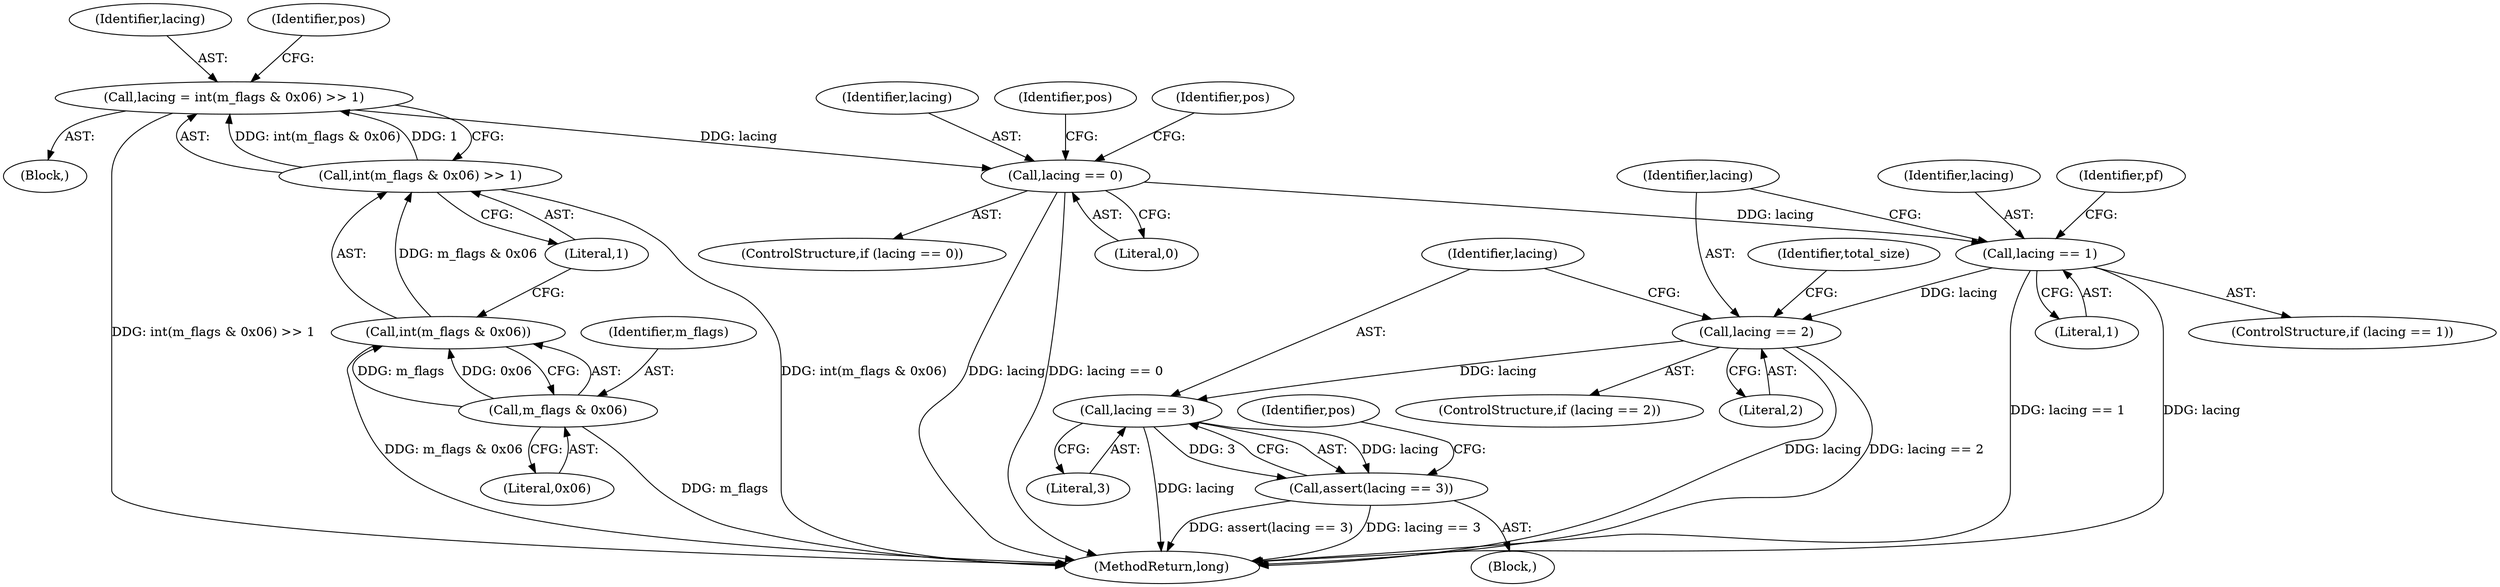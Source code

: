 digraph "1_Android_04839626ed859623901ebd3a5fd483982186b59d_174@API" {
"1000272" [label="(Call,lacing == 0)"];
"1000261" [label="(Call,lacing = int(m_flags & 0x06) >> 1)"];
"1000263" [label="(Call,int(m_flags & 0x06) >> 1)"];
"1000264" [label="(Call,int(m_flags & 0x06))"];
"1000265" [label="(Call,m_flags & 0x06)"];
"1000358" [label="(Call,lacing == 1)"];
"1000538" [label="(Call,lacing == 2)"];
"1000616" [label="(Call,lacing == 3)"];
"1000615" [label="(Call,assert(lacing == 3))"];
"1000621" [label="(Identifier,pos)"];
"1000615" [label="(Call,assert(lacing == 3))"];
"1000273" [label="(Identifier,lacing)"];
"1000359" [label="(Identifier,lacing)"];
"1000264" [label="(Call,int(m_flags & 0x06))"];
"1000617" [label="(Identifier,lacing)"];
"1000358" [label="(Call,lacing == 1)"];
"1000261" [label="(Call,lacing = int(m_flags & 0x06) >> 1)"];
"1000267" [label="(Literal,0x06)"];
"1000265" [label="(Call,m_flags & 0x06)"];
"1000538" [label="(Call,lacing == 2)"];
"1000274" [label="(Literal,0)"];
"1000271" [label="(ControlStructure,if (lacing == 0))"];
"1000360" [label="(Literal,1)"];
"1000364" [label="(Identifier,pf)"];
"1000942" [label="(MethodReturn,long)"];
"1000357" [label="(ControlStructure,if (lacing == 1))"];
"1000122" [label="(Block,)"];
"1000537" [label="(ControlStructure,if (lacing == 2))"];
"1000539" [label="(Identifier,lacing)"];
"1000616" [label="(Call,lacing == 3)"];
"1000618" [label="(Literal,3)"];
"1000266" [label="(Identifier,m_flags)"];
"1000278" [label="(Identifier,pos)"];
"1000272" [label="(Call,lacing == 0)"];
"1000268" [label="(Literal,1)"];
"1000323" [label="(Identifier,pos)"];
"1000262" [label="(Identifier,lacing)"];
"1000544" [label="(Identifier,total_size)"];
"1000263" [label="(Call,int(m_flags & 0x06) >> 1)"];
"1000540" [label="(Literal,2)"];
"1000614" [label="(Block,)"];
"1000270" [label="(Identifier,pos)"];
"1000272" -> "1000271"  [label="AST: "];
"1000272" -> "1000274"  [label="CFG: "];
"1000273" -> "1000272"  [label="AST: "];
"1000274" -> "1000272"  [label="AST: "];
"1000278" -> "1000272"  [label="CFG: "];
"1000323" -> "1000272"  [label="CFG: "];
"1000272" -> "1000942"  [label="DDG: lacing"];
"1000272" -> "1000942"  [label="DDG: lacing == 0"];
"1000261" -> "1000272"  [label="DDG: lacing"];
"1000272" -> "1000358"  [label="DDG: lacing"];
"1000261" -> "1000122"  [label="AST: "];
"1000261" -> "1000263"  [label="CFG: "];
"1000262" -> "1000261"  [label="AST: "];
"1000263" -> "1000261"  [label="AST: "];
"1000270" -> "1000261"  [label="CFG: "];
"1000261" -> "1000942"  [label="DDG: int(m_flags & 0x06) >> 1"];
"1000263" -> "1000261"  [label="DDG: int(m_flags & 0x06)"];
"1000263" -> "1000261"  [label="DDG: 1"];
"1000263" -> "1000268"  [label="CFG: "];
"1000264" -> "1000263"  [label="AST: "];
"1000268" -> "1000263"  [label="AST: "];
"1000263" -> "1000942"  [label="DDG: int(m_flags & 0x06)"];
"1000264" -> "1000263"  [label="DDG: m_flags & 0x06"];
"1000264" -> "1000265"  [label="CFG: "];
"1000265" -> "1000264"  [label="AST: "];
"1000268" -> "1000264"  [label="CFG: "];
"1000264" -> "1000942"  [label="DDG: m_flags & 0x06"];
"1000265" -> "1000264"  [label="DDG: m_flags"];
"1000265" -> "1000264"  [label="DDG: 0x06"];
"1000265" -> "1000267"  [label="CFG: "];
"1000266" -> "1000265"  [label="AST: "];
"1000267" -> "1000265"  [label="AST: "];
"1000265" -> "1000942"  [label="DDG: m_flags"];
"1000358" -> "1000357"  [label="AST: "];
"1000358" -> "1000360"  [label="CFG: "];
"1000359" -> "1000358"  [label="AST: "];
"1000360" -> "1000358"  [label="AST: "];
"1000364" -> "1000358"  [label="CFG: "];
"1000539" -> "1000358"  [label="CFG: "];
"1000358" -> "1000942"  [label="DDG: lacing == 1"];
"1000358" -> "1000942"  [label="DDG: lacing"];
"1000358" -> "1000538"  [label="DDG: lacing"];
"1000538" -> "1000537"  [label="AST: "];
"1000538" -> "1000540"  [label="CFG: "];
"1000539" -> "1000538"  [label="AST: "];
"1000540" -> "1000538"  [label="AST: "];
"1000544" -> "1000538"  [label="CFG: "];
"1000617" -> "1000538"  [label="CFG: "];
"1000538" -> "1000942"  [label="DDG: lacing"];
"1000538" -> "1000942"  [label="DDG: lacing == 2"];
"1000538" -> "1000616"  [label="DDG: lacing"];
"1000616" -> "1000615"  [label="AST: "];
"1000616" -> "1000618"  [label="CFG: "];
"1000617" -> "1000616"  [label="AST: "];
"1000618" -> "1000616"  [label="AST: "];
"1000615" -> "1000616"  [label="CFG: "];
"1000616" -> "1000942"  [label="DDG: lacing"];
"1000616" -> "1000615"  [label="DDG: lacing"];
"1000616" -> "1000615"  [label="DDG: 3"];
"1000615" -> "1000614"  [label="AST: "];
"1000621" -> "1000615"  [label="CFG: "];
"1000615" -> "1000942"  [label="DDG: lacing == 3"];
"1000615" -> "1000942"  [label="DDG: assert(lacing == 3)"];
}
